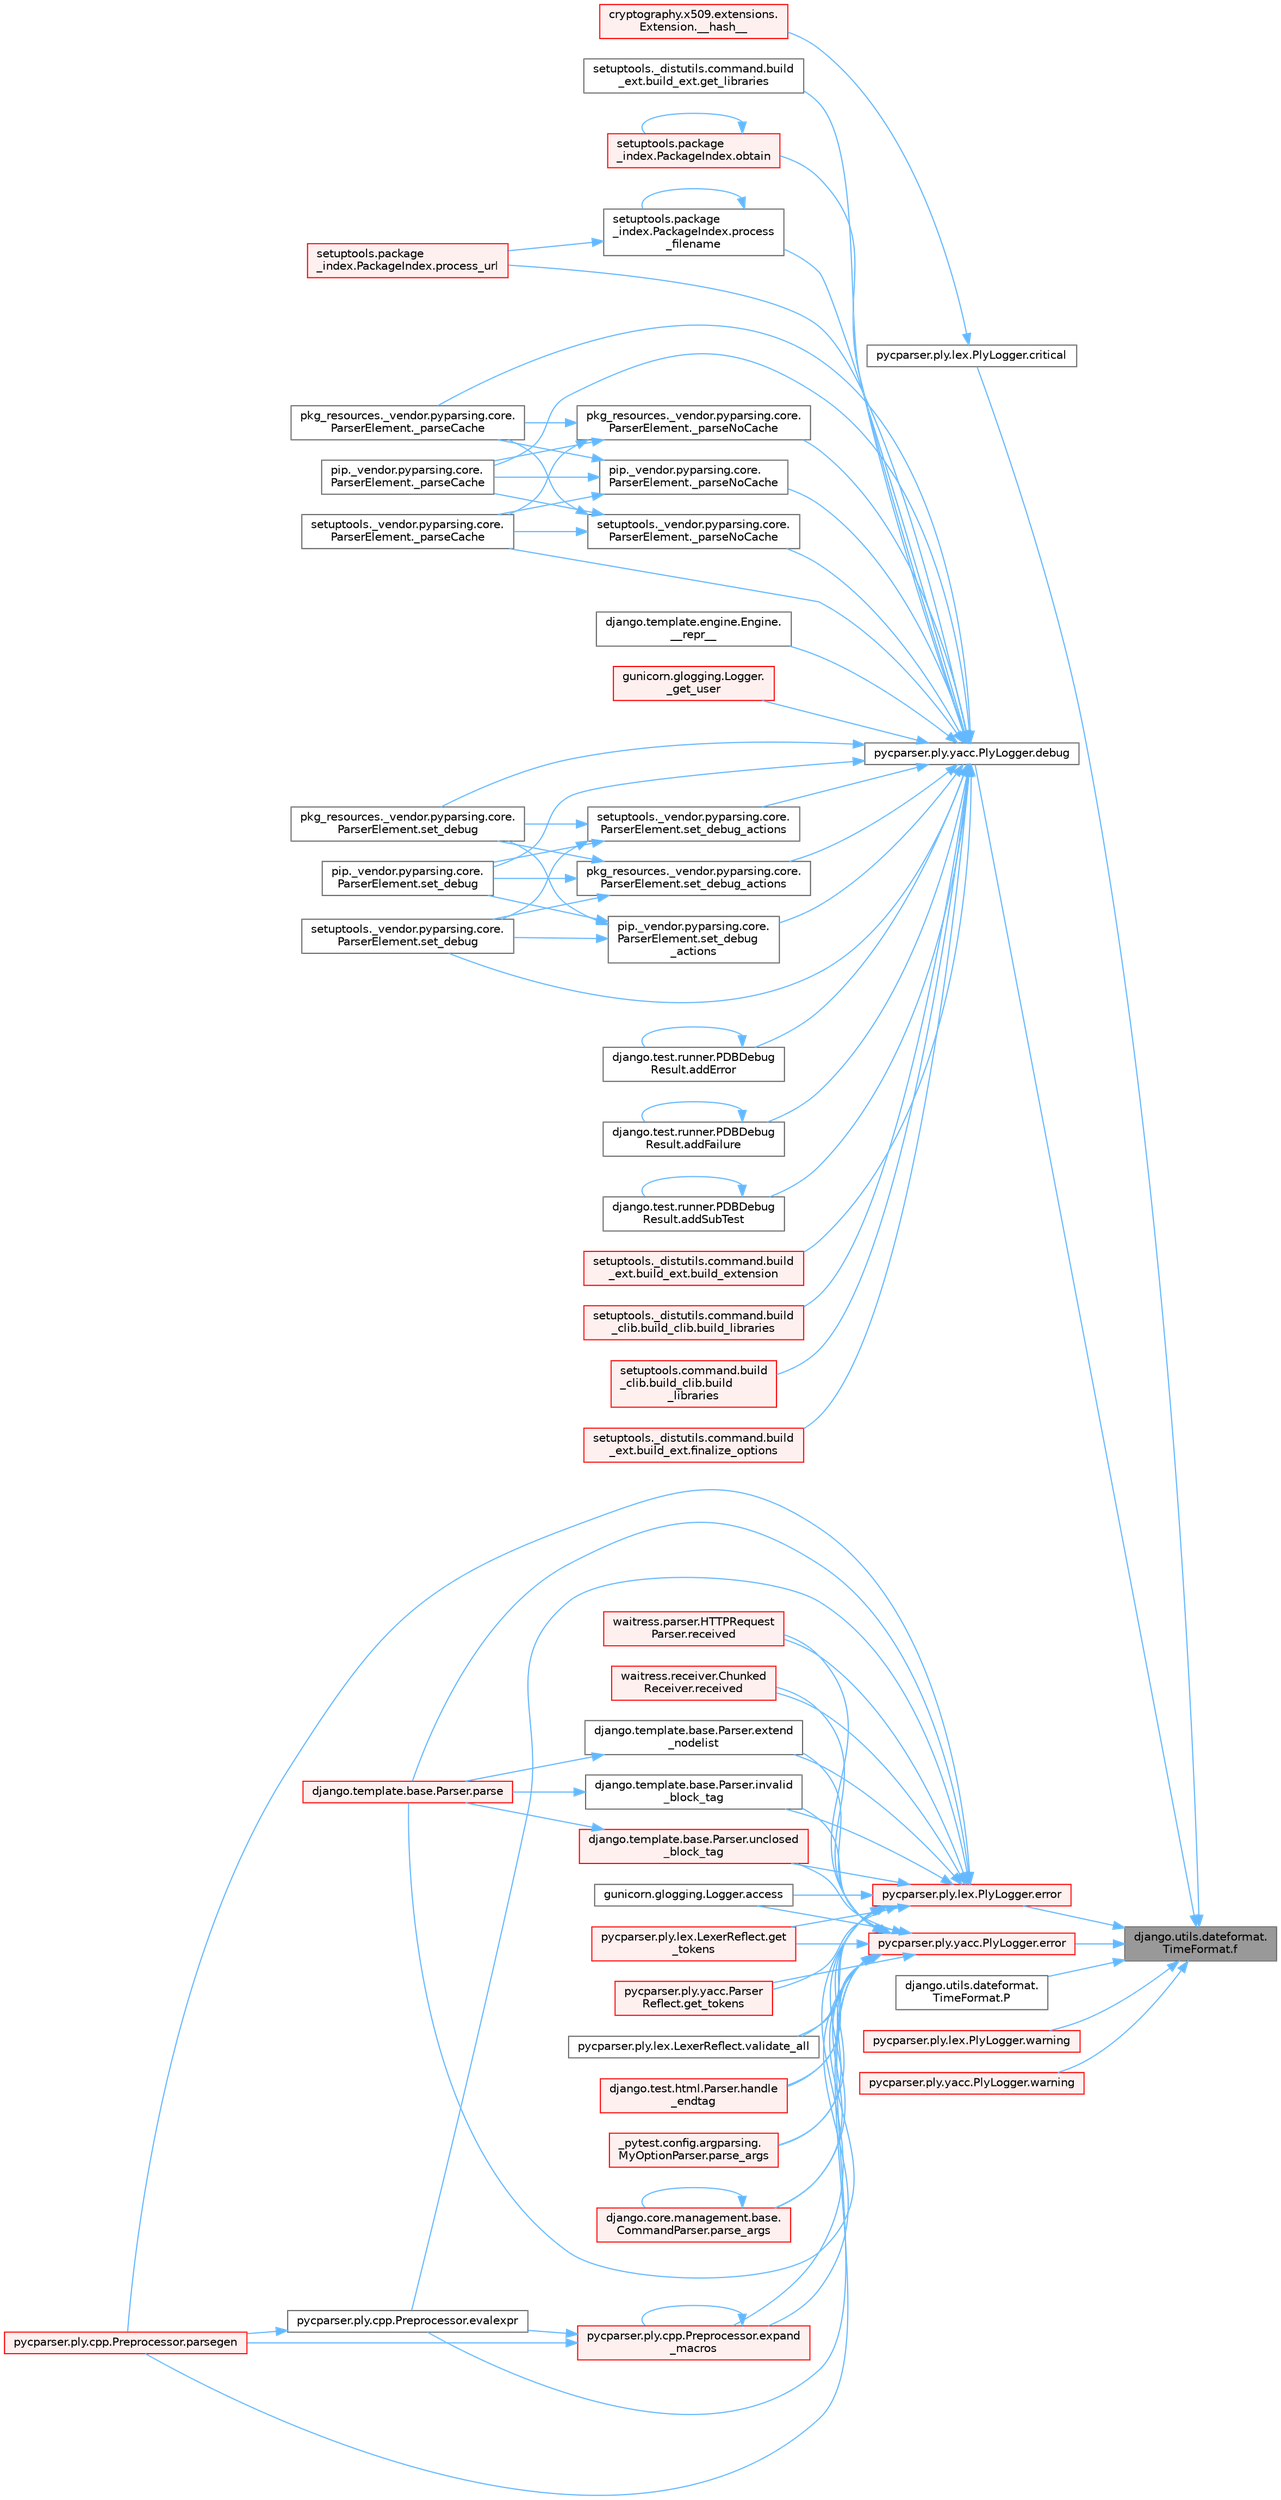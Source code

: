 digraph "django.utils.dateformat.TimeFormat.f"
{
 // LATEX_PDF_SIZE
  bgcolor="transparent";
  edge [fontname=Helvetica,fontsize=10,labelfontname=Helvetica,labelfontsize=10];
  node [fontname=Helvetica,fontsize=10,shape=box,height=0.2,width=0.4];
  rankdir="RL";
  Node1 [id="Node000001",label="django.utils.dateformat.\lTimeFormat.f",height=0.2,width=0.4,color="gray40", fillcolor="grey60", style="filled", fontcolor="black",tooltip=" "];
  Node1 -> Node2 [id="edge1_Node000001_Node000002",dir="back",color="steelblue1",style="solid",tooltip=" "];
  Node2 [id="Node000002",label="pycparser.ply.lex.PlyLogger.critical",height=0.2,width=0.4,color="grey40", fillcolor="white", style="filled",URL="$classpycparser_1_1ply_1_1lex_1_1_ply_logger.html#a8b8ef4755e1bf9b55a2161b6a783a72f",tooltip=" "];
  Node2 -> Node3 [id="edge2_Node000002_Node000003",dir="back",color="steelblue1",style="solid",tooltip=" "];
  Node3 [id="Node000003",label="cryptography.x509.extensions.\lExtension.__hash__",height=0.2,width=0.4,color="red", fillcolor="#FFF0F0", style="filled",URL="$classcryptography_1_1x509_1_1extensions_1_1_extension.html#a7744510faba9373c947790041c25021e",tooltip=" "];
  Node1 -> Node14 [id="edge3_Node000001_Node000014",dir="back",color="steelblue1",style="solid",tooltip=" "];
  Node14 [id="Node000014",label="pycparser.ply.yacc.PlyLogger.debug",height=0.2,width=0.4,color="grey40", fillcolor="white", style="filled",URL="$classpycparser_1_1ply_1_1yacc_1_1_ply_logger.html#a1050ac15c036aee4f48130dda17c6604",tooltip=" "];
  Node14 -> Node15 [id="edge4_Node000014_Node000015",dir="back",color="steelblue1",style="solid",tooltip=" "];
  Node15 [id="Node000015",label="django.template.engine.Engine.\l__repr__",height=0.2,width=0.4,color="grey40", fillcolor="white", style="filled",URL="$classdjango_1_1template_1_1engine_1_1_engine.html#a1c1d0e381728c08d612325ae084d1638",tooltip=" "];
  Node14 -> Node16 [id="edge5_Node000014_Node000016",dir="back",color="steelblue1",style="solid",tooltip=" "];
  Node16 [id="Node000016",label="gunicorn.glogging.Logger.\l_get_user",height=0.2,width=0.4,color="red", fillcolor="#FFF0F0", style="filled",URL="$classgunicorn_1_1glogging_1_1_logger.html#ac8ead47d9ec168bc8b36ad3c32800a4e",tooltip=" "];
  Node14 -> Node19 [id="edge6_Node000014_Node000019",dir="back",color="steelblue1",style="solid",tooltip=" "];
  Node19 [id="Node000019",label="pip._vendor.pyparsing.core.\lParserElement._parseCache",height=0.2,width=0.4,color="grey40", fillcolor="white", style="filled",URL="$classpip_1_1__vendor_1_1pyparsing_1_1core_1_1_parser_element.html#a5614d581e42d84b716b0dcab98157c88",tooltip=" "];
  Node14 -> Node20 [id="edge7_Node000014_Node000020",dir="back",color="steelblue1",style="solid",tooltip=" "];
  Node20 [id="Node000020",label="pkg_resources._vendor.pyparsing.core.\lParserElement._parseCache",height=0.2,width=0.4,color="grey40", fillcolor="white", style="filled",URL="$classpkg__resources_1_1__vendor_1_1pyparsing_1_1core_1_1_parser_element.html#a1a69c7785a92769109263bd940ab37ae",tooltip=" "];
  Node14 -> Node21 [id="edge8_Node000014_Node000021",dir="back",color="steelblue1",style="solid",tooltip=" "];
  Node21 [id="Node000021",label="setuptools._vendor.pyparsing.core.\lParserElement._parseCache",height=0.2,width=0.4,color="grey40", fillcolor="white", style="filled",URL="$classsetuptools_1_1__vendor_1_1pyparsing_1_1core_1_1_parser_element.html#aad2d74190c4edf9d86294fe1907cffba",tooltip=" "];
  Node14 -> Node22 [id="edge9_Node000014_Node000022",dir="back",color="steelblue1",style="solid",tooltip=" "];
  Node22 [id="Node000022",label="pip._vendor.pyparsing.core.\lParserElement._parseNoCache",height=0.2,width=0.4,color="grey40", fillcolor="white", style="filled",URL="$classpip_1_1__vendor_1_1pyparsing_1_1core_1_1_parser_element.html#af319bff1f8ae463c29689bc902788e50",tooltip=" "];
  Node22 -> Node19 [id="edge10_Node000022_Node000019",dir="back",color="steelblue1",style="solid",tooltip=" "];
  Node22 -> Node20 [id="edge11_Node000022_Node000020",dir="back",color="steelblue1",style="solid",tooltip=" "];
  Node22 -> Node21 [id="edge12_Node000022_Node000021",dir="back",color="steelblue1",style="solid",tooltip=" "];
  Node14 -> Node23 [id="edge13_Node000014_Node000023",dir="back",color="steelblue1",style="solid",tooltip=" "];
  Node23 [id="Node000023",label="pkg_resources._vendor.pyparsing.core.\lParserElement._parseNoCache",height=0.2,width=0.4,color="grey40", fillcolor="white", style="filled",URL="$classpkg__resources_1_1__vendor_1_1pyparsing_1_1core_1_1_parser_element.html#ae74acbecf9daa6eccbb3c02112745915",tooltip=" "];
  Node23 -> Node19 [id="edge14_Node000023_Node000019",dir="back",color="steelblue1",style="solid",tooltip=" "];
  Node23 -> Node20 [id="edge15_Node000023_Node000020",dir="back",color="steelblue1",style="solid",tooltip=" "];
  Node23 -> Node21 [id="edge16_Node000023_Node000021",dir="back",color="steelblue1",style="solid",tooltip=" "];
  Node14 -> Node24 [id="edge17_Node000014_Node000024",dir="back",color="steelblue1",style="solid",tooltip=" "];
  Node24 [id="Node000024",label="setuptools._vendor.pyparsing.core.\lParserElement._parseNoCache",height=0.2,width=0.4,color="grey40", fillcolor="white", style="filled",URL="$classsetuptools_1_1__vendor_1_1pyparsing_1_1core_1_1_parser_element.html#ac87deeca77414208ea7ac3e6f23accc5",tooltip=" "];
  Node24 -> Node19 [id="edge18_Node000024_Node000019",dir="back",color="steelblue1",style="solid",tooltip=" "];
  Node24 -> Node20 [id="edge19_Node000024_Node000020",dir="back",color="steelblue1",style="solid",tooltip=" "];
  Node24 -> Node21 [id="edge20_Node000024_Node000021",dir="back",color="steelblue1",style="solid",tooltip=" "];
  Node14 -> Node25 [id="edge21_Node000014_Node000025",dir="back",color="steelblue1",style="solid",tooltip=" "];
  Node25 [id="Node000025",label="django.test.runner.PDBDebug\lResult.addError",height=0.2,width=0.4,color="grey40", fillcolor="white", style="filled",URL="$classdjango_1_1test_1_1runner_1_1_p_d_b_debug_result.html#aaae08cdff2ded5982b3c447f11cf3618",tooltip=" "];
  Node25 -> Node25 [id="edge22_Node000025_Node000025",dir="back",color="steelblue1",style="solid",tooltip=" "];
  Node14 -> Node26 [id="edge23_Node000014_Node000026",dir="back",color="steelblue1",style="solid",tooltip=" "];
  Node26 [id="Node000026",label="django.test.runner.PDBDebug\lResult.addFailure",height=0.2,width=0.4,color="grey40", fillcolor="white", style="filled",URL="$classdjango_1_1test_1_1runner_1_1_p_d_b_debug_result.html#ac7dd0a72b09f92ad9a62f8c70f4c8f26",tooltip=" "];
  Node26 -> Node26 [id="edge24_Node000026_Node000026",dir="back",color="steelblue1",style="solid",tooltip=" "];
  Node14 -> Node27 [id="edge25_Node000014_Node000027",dir="back",color="steelblue1",style="solid",tooltip=" "];
  Node27 [id="Node000027",label="django.test.runner.PDBDebug\lResult.addSubTest",height=0.2,width=0.4,color="grey40", fillcolor="white", style="filled",URL="$classdjango_1_1test_1_1runner_1_1_p_d_b_debug_result.html#a1014a621d94f97f880002c4f9d9cd932",tooltip=" "];
  Node27 -> Node27 [id="edge26_Node000027_Node000027",dir="back",color="steelblue1",style="solid",tooltip=" "];
  Node14 -> Node28 [id="edge27_Node000014_Node000028",dir="back",color="steelblue1",style="solid",tooltip=" "];
  Node28 [id="Node000028",label="setuptools._distutils.command.build\l_ext.build_ext.build_extension",height=0.2,width=0.4,color="red", fillcolor="#FFF0F0", style="filled",URL="$classsetuptools_1_1__distutils_1_1command_1_1build__ext_1_1build__ext.html#a184614eafec347be66ad08e78d2f19e3",tooltip=" "];
  Node14 -> Node37 [id="edge28_Node000014_Node000037",dir="back",color="steelblue1",style="solid",tooltip=" "];
  Node37 [id="Node000037",label="setuptools._distutils.command.build\l_clib.build_clib.build_libraries",height=0.2,width=0.4,color="red", fillcolor="#FFF0F0", style="filled",URL="$classsetuptools_1_1__distutils_1_1command_1_1build__clib_1_1build__clib.html#a896f9ed147dafef44fa1c085c795d650",tooltip=" "];
  Node14 -> Node39 [id="edge29_Node000014_Node000039",dir="back",color="steelblue1",style="solid",tooltip=" "];
  Node39 [id="Node000039",label="setuptools.command.build\l_clib.build_clib.build\l_libraries",height=0.2,width=0.4,color="red", fillcolor="#FFF0F0", style="filled",URL="$classsetuptools_1_1command_1_1build__clib_1_1build__clib.html#a49363a3d878d0a58af016dcdd8a26b9f",tooltip=" "];
  Node14 -> Node40 [id="edge30_Node000014_Node000040",dir="back",color="steelblue1",style="solid",tooltip=" "];
  Node40 [id="Node000040",label="setuptools._distutils.command.build\l_ext.build_ext.finalize_options",height=0.2,width=0.4,color="red", fillcolor="#FFF0F0", style="filled",URL="$classsetuptools_1_1__distutils_1_1command_1_1build__ext_1_1build__ext.html#aa075f7186fa8165665f5896daa6fb8eb",tooltip=" "];
  Node14 -> Node43 [id="edge31_Node000014_Node000043",dir="back",color="steelblue1",style="solid",tooltip=" "];
  Node43 [id="Node000043",label="setuptools._distutils.command.build\l_ext.build_ext.get_libraries",height=0.2,width=0.4,color="grey40", fillcolor="white", style="filled",URL="$classsetuptools_1_1__distutils_1_1command_1_1build__ext_1_1build__ext.html#af1d2a46f65e7293183e8a115af2d776f",tooltip=" "];
  Node14 -> Node44 [id="edge32_Node000014_Node000044",dir="back",color="steelblue1",style="solid",tooltip=" "];
  Node44 [id="Node000044",label="setuptools.package\l_index.PackageIndex.obtain",height=0.2,width=0.4,color="red", fillcolor="#FFF0F0", style="filled",URL="$classsetuptools_1_1package__index_1_1_package_index.html#aa7825af997f2c8bf9723a23faedbb46f",tooltip=" "];
  Node44 -> Node44 [id="edge33_Node000044_Node000044",dir="back",color="steelblue1",style="solid",tooltip=" "];
  Node14 -> Node46 [id="edge34_Node000014_Node000046",dir="back",color="steelblue1",style="solid",tooltip=" "];
  Node46 [id="Node000046",label="setuptools.package\l_index.PackageIndex.process\l_filename",height=0.2,width=0.4,color="grey40", fillcolor="white", style="filled",URL="$classsetuptools_1_1package__index_1_1_package_index.html#ab04da07ff3d457892f53ca1e671514cc",tooltip=" "];
  Node46 -> Node46 [id="edge35_Node000046_Node000046",dir="back",color="steelblue1",style="solid",tooltip=" "];
  Node46 -> Node47 [id="edge36_Node000046_Node000047",dir="back",color="steelblue1",style="solid",tooltip=" "];
  Node47 [id="Node000047",label="setuptools.package\l_index.PackageIndex.process_url",height=0.2,width=0.4,color="red", fillcolor="#FFF0F0", style="filled",URL="$classsetuptools_1_1package__index_1_1_package_index.html#a08ce2126b6551d9c0de60dba9179df3f",tooltip=" "];
  Node14 -> Node47 [id="edge37_Node000014_Node000047",dir="back",color="steelblue1",style="solid",tooltip=" "];
  Node14 -> Node58 [id="edge38_Node000014_Node000058",dir="back",color="steelblue1",style="solid",tooltip=" "];
  Node58 [id="Node000058",label="pip._vendor.pyparsing.core.\lParserElement.set_debug",height=0.2,width=0.4,color="grey40", fillcolor="white", style="filled",URL="$classpip_1_1__vendor_1_1pyparsing_1_1core_1_1_parser_element.html#ac71b7c5e180a1a6c2d4580adfcdc4600",tooltip=" "];
  Node14 -> Node59 [id="edge39_Node000014_Node000059",dir="back",color="steelblue1",style="solid",tooltip=" "];
  Node59 [id="Node000059",label="pkg_resources._vendor.pyparsing.core.\lParserElement.set_debug",height=0.2,width=0.4,color="grey40", fillcolor="white", style="filled",URL="$classpkg__resources_1_1__vendor_1_1pyparsing_1_1core_1_1_parser_element.html#a48e752dec991e4e5e62e224333ef6502",tooltip=" "];
  Node14 -> Node60 [id="edge40_Node000014_Node000060",dir="back",color="steelblue1",style="solid",tooltip=" "];
  Node60 [id="Node000060",label="setuptools._vendor.pyparsing.core.\lParserElement.set_debug",height=0.2,width=0.4,color="grey40", fillcolor="white", style="filled",URL="$classsetuptools_1_1__vendor_1_1pyparsing_1_1core_1_1_parser_element.html#a590fbf8b1488f90c43778e6f11b56391",tooltip=" "];
  Node14 -> Node61 [id="edge41_Node000014_Node000061",dir="back",color="steelblue1",style="solid",tooltip=" "];
  Node61 [id="Node000061",label="pip._vendor.pyparsing.core.\lParserElement.set_debug\l_actions",height=0.2,width=0.4,color="grey40", fillcolor="white", style="filled",URL="$classpip_1_1__vendor_1_1pyparsing_1_1core_1_1_parser_element.html#a64665d01436d31e397d9b0abcc109d8f",tooltip=" "];
  Node61 -> Node58 [id="edge42_Node000061_Node000058",dir="back",color="steelblue1",style="solid",tooltip=" "];
  Node61 -> Node59 [id="edge43_Node000061_Node000059",dir="back",color="steelblue1",style="solid",tooltip=" "];
  Node61 -> Node60 [id="edge44_Node000061_Node000060",dir="back",color="steelblue1",style="solid",tooltip=" "];
  Node14 -> Node62 [id="edge45_Node000014_Node000062",dir="back",color="steelblue1",style="solid",tooltip=" "];
  Node62 [id="Node000062",label="pkg_resources._vendor.pyparsing.core.\lParserElement.set_debug_actions",height=0.2,width=0.4,color="grey40", fillcolor="white", style="filled",URL="$classpkg__resources_1_1__vendor_1_1pyparsing_1_1core_1_1_parser_element.html#a312b35965a704ce54690d7eab44dacc1",tooltip=" "];
  Node62 -> Node58 [id="edge46_Node000062_Node000058",dir="back",color="steelblue1",style="solid",tooltip=" "];
  Node62 -> Node59 [id="edge47_Node000062_Node000059",dir="back",color="steelblue1",style="solid",tooltip=" "];
  Node62 -> Node60 [id="edge48_Node000062_Node000060",dir="back",color="steelblue1",style="solid",tooltip=" "];
  Node14 -> Node63 [id="edge49_Node000014_Node000063",dir="back",color="steelblue1",style="solid",tooltip=" "];
  Node63 [id="Node000063",label="setuptools._vendor.pyparsing.core.\lParserElement.set_debug_actions",height=0.2,width=0.4,color="grey40", fillcolor="white", style="filled",URL="$classsetuptools_1_1__vendor_1_1pyparsing_1_1core_1_1_parser_element.html#abc4feb498331de0e7a47ff7771cd4a6a",tooltip=" "];
  Node63 -> Node58 [id="edge50_Node000063_Node000058",dir="back",color="steelblue1",style="solid",tooltip=" "];
  Node63 -> Node59 [id="edge51_Node000063_Node000059",dir="back",color="steelblue1",style="solid",tooltip=" "];
  Node63 -> Node60 [id="edge52_Node000063_Node000060",dir="back",color="steelblue1",style="solid",tooltip=" "];
  Node1 -> Node64 [id="edge53_Node000001_Node000064",dir="back",color="steelblue1",style="solid",tooltip=" "];
  Node64 [id="Node000064",label="pycparser.ply.lex.PlyLogger.error",height=0.2,width=0.4,color="red", fillcolor="#FFF0F0", style="filled",URL="$classpycparser_1_1ply_1_1lex_1_1_ply_logger.html#acd6be9709e7b404943ae36e163141b25",tooltip=" "];
  Node64 -> Node18 [id="edge54_Node000064_Node000018",dir="back",color="steelblue1",style="solid",tooltip=" "];
  Node18 [id="Node000018",label="gunicorn.glogging.Logger.access",height=0.2,width=0.4,color="grey40", fillcolor="white", style="filled",URL="$classgunicorn_1_1glogging_1_1_logger.html#a3b9fcb2cb9d7803a849f41d52df08b4b",tooltip=" "];
  Node64 -> Node65 [id="edge55_Node000064_Node000065",dir="back",color="steelblue1",style="solid",tooltip=" "];
  Node65 [id="Node000065",label="pycparser.ply.cpp.Preprocessor.evalexpr",height=0.2,width=0.4,color="grey40", fillcolor="white", style="filled",URL="$classpycparser_1_1ply_1_1cpp_1_1_preprocessor.html#a3c16ad6c28242d1214d20158b02ecabd",tooltip=" "];
  Node65 -> Node66 [id="edge56_Node000065_Node000066",dir="back",color="steelblue1",style="solid",tooltip=" "];
  Node66 [id="Node000066",label="pycparser.ply.cpp.Preprocessor.parsegen",height=0.2,width=0.4,color="red", fillcolor="#FFF0F0", style="filled",URL="$classpycparser_1_1ply_1_1cpp_1_1_preprocessor.html#aad71ed64ebab07f9eafb0b36f9108723",tooltip=" "];
  Node64 -> Node504 [id="edge57_Node000064_Node000504",dir="back",color="steelblue1",style="solid",tooltip=" "];
  Node504 [id="Node000504",label="pycparser.ply.cpp.Preprocessor.expand\l_macros",height=0.2,width=0.4,color="red", fillcolor="#FFF0F0", style="filled",URL="$classpycparser_1_1ply_1_1cpp_1_1_preprocessor.html#a4ac7e926ac9f68ef96f58e704a570d42",tooltip=" "];
  Node504 -> Node65 [id="edge58_Node000504_Node000065",dir="back",color="steelblue1",style="solid",tooltip=" "];
  Node504 -> Node504 [id="edge59_Node000504_Node000504",dir="back",color="steelblue1",style="solid",tooltip=" "];
  Node504 -> Node66 [id="edge60_Node000504_Node000066",dir="back",color="steelblue1",style="solid",tooltip=" "];
  Node64 -> Node506 [id="edge61_Node000064_Node000506",dir="back",color="steelblue1",style="solid",tooltip=" "];
  Node506 [id="Node000506",label="django.template.base.Parser.extend\l_nodelist",height=0.2,width=0.4,color="grey40", fillcolor="white", style="filled",URL="$classdjango_1_1template_1_1base_1_1_parser.html#a18cc3b61dee227ebe679d5a97e219f55",tooltip=" "];
  Node506 -> Node507 [id="edge62_Node000506_Node000507",dir="back",color="steelblue1",style="solid",tooltip=" "];
  Node507 [id="Node000507",label="django.template.base.Parser.parse",height=0.2,width=0.4,color="red", fillcolor="#FFF0F0", style="filled",URL="$classdjango_1_1template_1_1base_1_1_parser.html#adf49a6d849c5bc731f4dcd79bbd13e52",tooltip=" "];
  Node64 -> Node514 [id="edge63_Node000064_Node000514",dir="back",color="steelblue1",style="solid",tooltip=" "];
  Node514 [id="Node000514",label="pycparser.ply.lex.LexerReflect.get\l_tokens",height=0.2,width=0.4,color="red", fillcolor="#FFF0F0", style="filled",URL="$classpycparser_1_1ply_1_1lex_1_1_lexer_reflect.html#a10983bce282c9b55abb82ce3807c6286",tooltip=" "];
  Node64 -> Node519 [id="edge64_Node000064_Node000519",dir="back",color="steelblue1",style="solid",tooltip=" "];
  Node519 [id="Node000519",label="pycparser.ply.yacc.Parser\lReflect.get_tokens",height=0.2,width=0.4,color="red", fillcolor="#FFF0F0", style="filled",URL="$classpycparser_1_1ply_1_1yacc_1_1_parser_reflect.html#a32a8391d1552f74d1fd812eec68dc908",tooltip=" "];
  Node64 -> Node520 [id="edge65_Node000064_Node000520",dir="back",color="steelblue1",style="solid",tooltip=" "];
  Node520 [id="Node000520",label="django.test.html.Parser.handle\l_endtag",height=0.2,width=0.4,color="red", fillcolor="#FFF0F0", style="filled",URL="$classdjango_1_1test_1_1html_1_1_parser.html#a884b3359f3c54327e1eb7315d24e003d",tooltip=" "];
  Node64 -> Node522 [id="edge66_Node000064_Node000522",dir="back",color="steelblue1",style="solid",tooltip=" "];
  Node522 [id="Node000522",label="django.template.base.Parser.invalid\l_block_tag",height=0.2,width=0.4,color="grey40", fillcolor="white", style="filled",URL="$classdjango_1_1template_1_1base_1_1_parser.html#ad5b5b4e7969f94be4891ad344fb51af5",tooltip=" "];
  Node522 -> Node507 [id="edge67_Node000522_Node000507",dir="back",color="steelblue1",style="solid",tooltip=" "];
  Node64 -> Node507 [id="edge68_Node000064_Node000507",dir="back",color="steelblue1",style="solid",tooltip=" "];
  Node64 -> Node523 [id="edge69_Node000064_Node000523",dir="back",color="steelblue1",style="solid",tooltip=" "];
  Node523 [id="Node000523",label="_pytest.config.argparsing.\lMyOptionParser.parse_args",height=0.2,width=0.4,color="red", fillcolor="#FFF0F0", style="filled",URL="$class__pytest_1_1config_1_1argparsing_1_1_my_option_parser.html#ab9c41ef7aa3563347d264f1b7a8a1a66",tooltip=" "];
  Node64 -> Node526 [id="edge70_Node000064_Node000526",dir="back",color="steelblue1",style="solid",tooltip=" "];
  Node526 [id="Node000526",label="django.core.management.base.\lCommandParser.parse_args",height=0.2,width=0.4,color="red", fillcolor="#FFF0F0", style="filled",URL="$classdjango_1_1core_1_1management_1_1base_1_1_command_parser.html#a3bfc67243196388c65ea6d0755637db5",tooltip=" "];
  Node526 -> Node526 [id="edge71_Node000526_Node000526",dir="back",color="steelblue1",style="solid",tooltip=" "];
  Node64 -> Node66 [id="edge72_Node000064_Node000066",dir="back",color="steelblue1",style="solid",tooltip=" "];
  Node64 -> Node527 [id="edge73_Node000064_Node000527",dir="back",color="steelblue1",style="solid",tooltip=" "];
  Node527 [id="Node000527",label="waitress.parser.HTTPRequest\lParser.received",height=0.2,width=0.4,color="red", fillcolor="#FFF0F0", style="filled",URL="$classwaitress_1_1parser_1_1_h_t_t_p_request_parser.html#a37aaf6b973fa4959ae4fe6fe4048fc24",tooltip=" "];
  Node64 -> Node528 [id="edge74_Node000064_Node000528",dir="back",color="steelblue1",style="solid",tooltip=" "];
  Node528 [id="Node000528",label="waitress.receiver.Chunked\lReceiver.received",height=0.2,width=0.4,color="red", fillcolor="#FFF0F0", style="filled",URL="$classwaitress_1_1receiver_1_1_chunked_receiver.html#a560337d435bad205b28d765329a3d9e0",tooltip=" "];
  Node64 -> Node529 [id="edge75_Node000064_Node000529",dir="back",color="steelblue1",style="solid",tooltip=" "];
  Node529 [id="Node000529",label="django.template.base.Parser.unclosed\l_block_tag",height=0.2,width=0.4,color="red", fillcolor="#FFF0F0", style="filled",URL="$classdjango_1_1template_1_1base_1_1_parser.html#a5ee190e13908db0573b7687deb43b639",tooltip=" "];
  Node529 -> Node507 [id="edge76_Node000529_Node000507",dir="back",color="steelblue1",style="solid",tooltip=" "];
  Node64 -> Node531 [id="edge77_Node000064_Node000531",dir="back",color="steelblue1",style="solid",tooltip=" "];
  Node531 [id="Node000531",label="pycparser.ply.lex.LexerReflect.validate_all",height=0.2,width=0.4,color="grey40", fillcolor="white", style="filled",URL="$classpycparser_1_1ply_1_1lex_1_1_lexer_reflect.html#a218bcca937278cc45093167729bfb7ac",tooltip=" "];
  Node1 -> Node3175 [id="edge78_Node000001_Node003175",dir="back",color="steelblue1",style="solid",tooltip=" "];
  Node3175 [id="Node003175",label="pycparser.ply.yacc.PlyLogger.error",height=0.2,width=0.4,color="red", fillcolor="#FFF0F0", style="filled",URL="$classpycparser_1_1ply_1_1yacc_1_1_ply_logger.html#af6aeffc66660a97dae0fbedefc30be02",tooltip=" "];
  Node3175 -> Node18 [id="edge79_Node003175_Node000018",dir="back",color="steelblue1",style="solid",tooltip=" "];
  Node3175 -> Node65 [id="edge80_Node003175_Node000065",dir="back",color="steelblue1",style="solid",tooltip=" "];
  Node3175 -> Node504 [id="edge81_Node003175_Node000504",dir="back",color="steelblue1",style="solid",tooltip=" "];
  Node3175 -> Node506 [id="edge82_Node003175_Node000506",dir="back",color="steelblue1",style="solid",tooltip=" "];
  Node3175 -> Node514 [id="edge83_Node003175_Node000514",dir="back",color="steelblue1",style="solid",tooltip=" "];
  Node3175 -> Node519 [id="edge84_Node003175_Node000519",dir="back",color="steelblue1",style="solid",tooltip=" "];
  Node3175 -> Node520 [id="edge85_Node003175_Node000520",dir="back",color="steelblue1",style="solid",tooltip=" "];
  Node3175 -> Node522 [id="edge86_Node003175_Node000522",dir="back",color="steelblue1",style="solid",tooltip=" "];
  Node3175 -> Node507 [id="edge87_Node003175_Node000507",dir="back",color="steelblue1",style="solid",tooltip=" "];
  Node3175 -> Node523 [id="edge88_Node003175_Node000523",dir="back",color="steelblue1",style="solid",tooltip=" "];
  Node3175 -> Node526 [id="edge89_Node003175_Node000526",dir="back",color="steelblue1",style="solid",tooltip=" "];
  Node3175 -> Node66 [id="edge90_Node003175_Node000066",dir="back",color="steelblue1",style="solid",tooltip=" "];
  Node3175 -> Node527 [id="edge91_Node003175_Node000527",dir="back",color="steelblue1",style="solid",tooltip=" "];
  Node3175 -> Node528 [id="edge92_Node003175_Node000528",dir="back",color="steelblue1",style="solid",tooltip=" "];
  Node3175 -> Node529 [id="edge93_Node003175_Node000529",dir="back",color="steelblue1",style="solid",tooltip=" "];
  Node3175 -> Node531 [id="edge94_Node003175_Node000531",dir="back",color="steelblue1",style="solid",tooltip=" "];
  Node1 -> Node849 [id="edge95_Node000001_Node000849",dir="back",color="steelblue1",style="solid",tooltip=" "];
  Node849 [id="Node000849",label="django.utils.dateformat.\lTimeFormat.P",height=0.2,width=0.4,color="grey40", fillcolor="white", style="filled",URL="$classdjango_1_1utils_1_1dateformat_1_1_time_format.html#ae2632bdb5a3a38e4f4da1238764dbafb",tooltip=" "];
  Node1 -> Node3176 [id="edge96_Node000001_Node003176",dir="back",color="steelblue1",style="solid",tooltip=" "];
  Node3176 [id="Node003176",label="pycparser.ply.lex.PlyLogger.warning",height=0.2,width=0.4,color="red", fillcolor="#FFF0F0", style="filled",URL="$classpycparser_1_1ply_1_1lex_1_1_ply_logger.html#a7b04f7d837fe1e1d68a10dd146187c48",tooltip=" "];
  Node1 -> Node3177 [id="edge97_Node000001_Node003177",dir="back",color="steelblue1",style="solid",tooltip=" "];
  Node3177 [id="Node003177",label="pycparser.ply.yacc.PlyLogger.warning",height=0.2,width=0.4,color="red", fillcolor="#FFF0F0", style="filled",URL="$classpycparser_1_1ply_1_1yacc_1_1_ply_logger.html#a75b963ea7cc9ad8145ce891c124da704",tooltip=" "];
}
